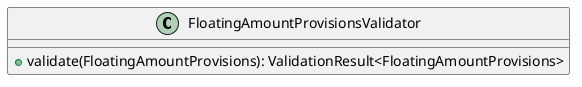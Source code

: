 @startuml

    class FloatingAmountProvisionsValidator [[FloatingAmountProvisionsValidator.html]] {
        +validate(FloatingAmountProvisions): ValidationResult<FloatingAmountProvisions>
    }

@enduml

